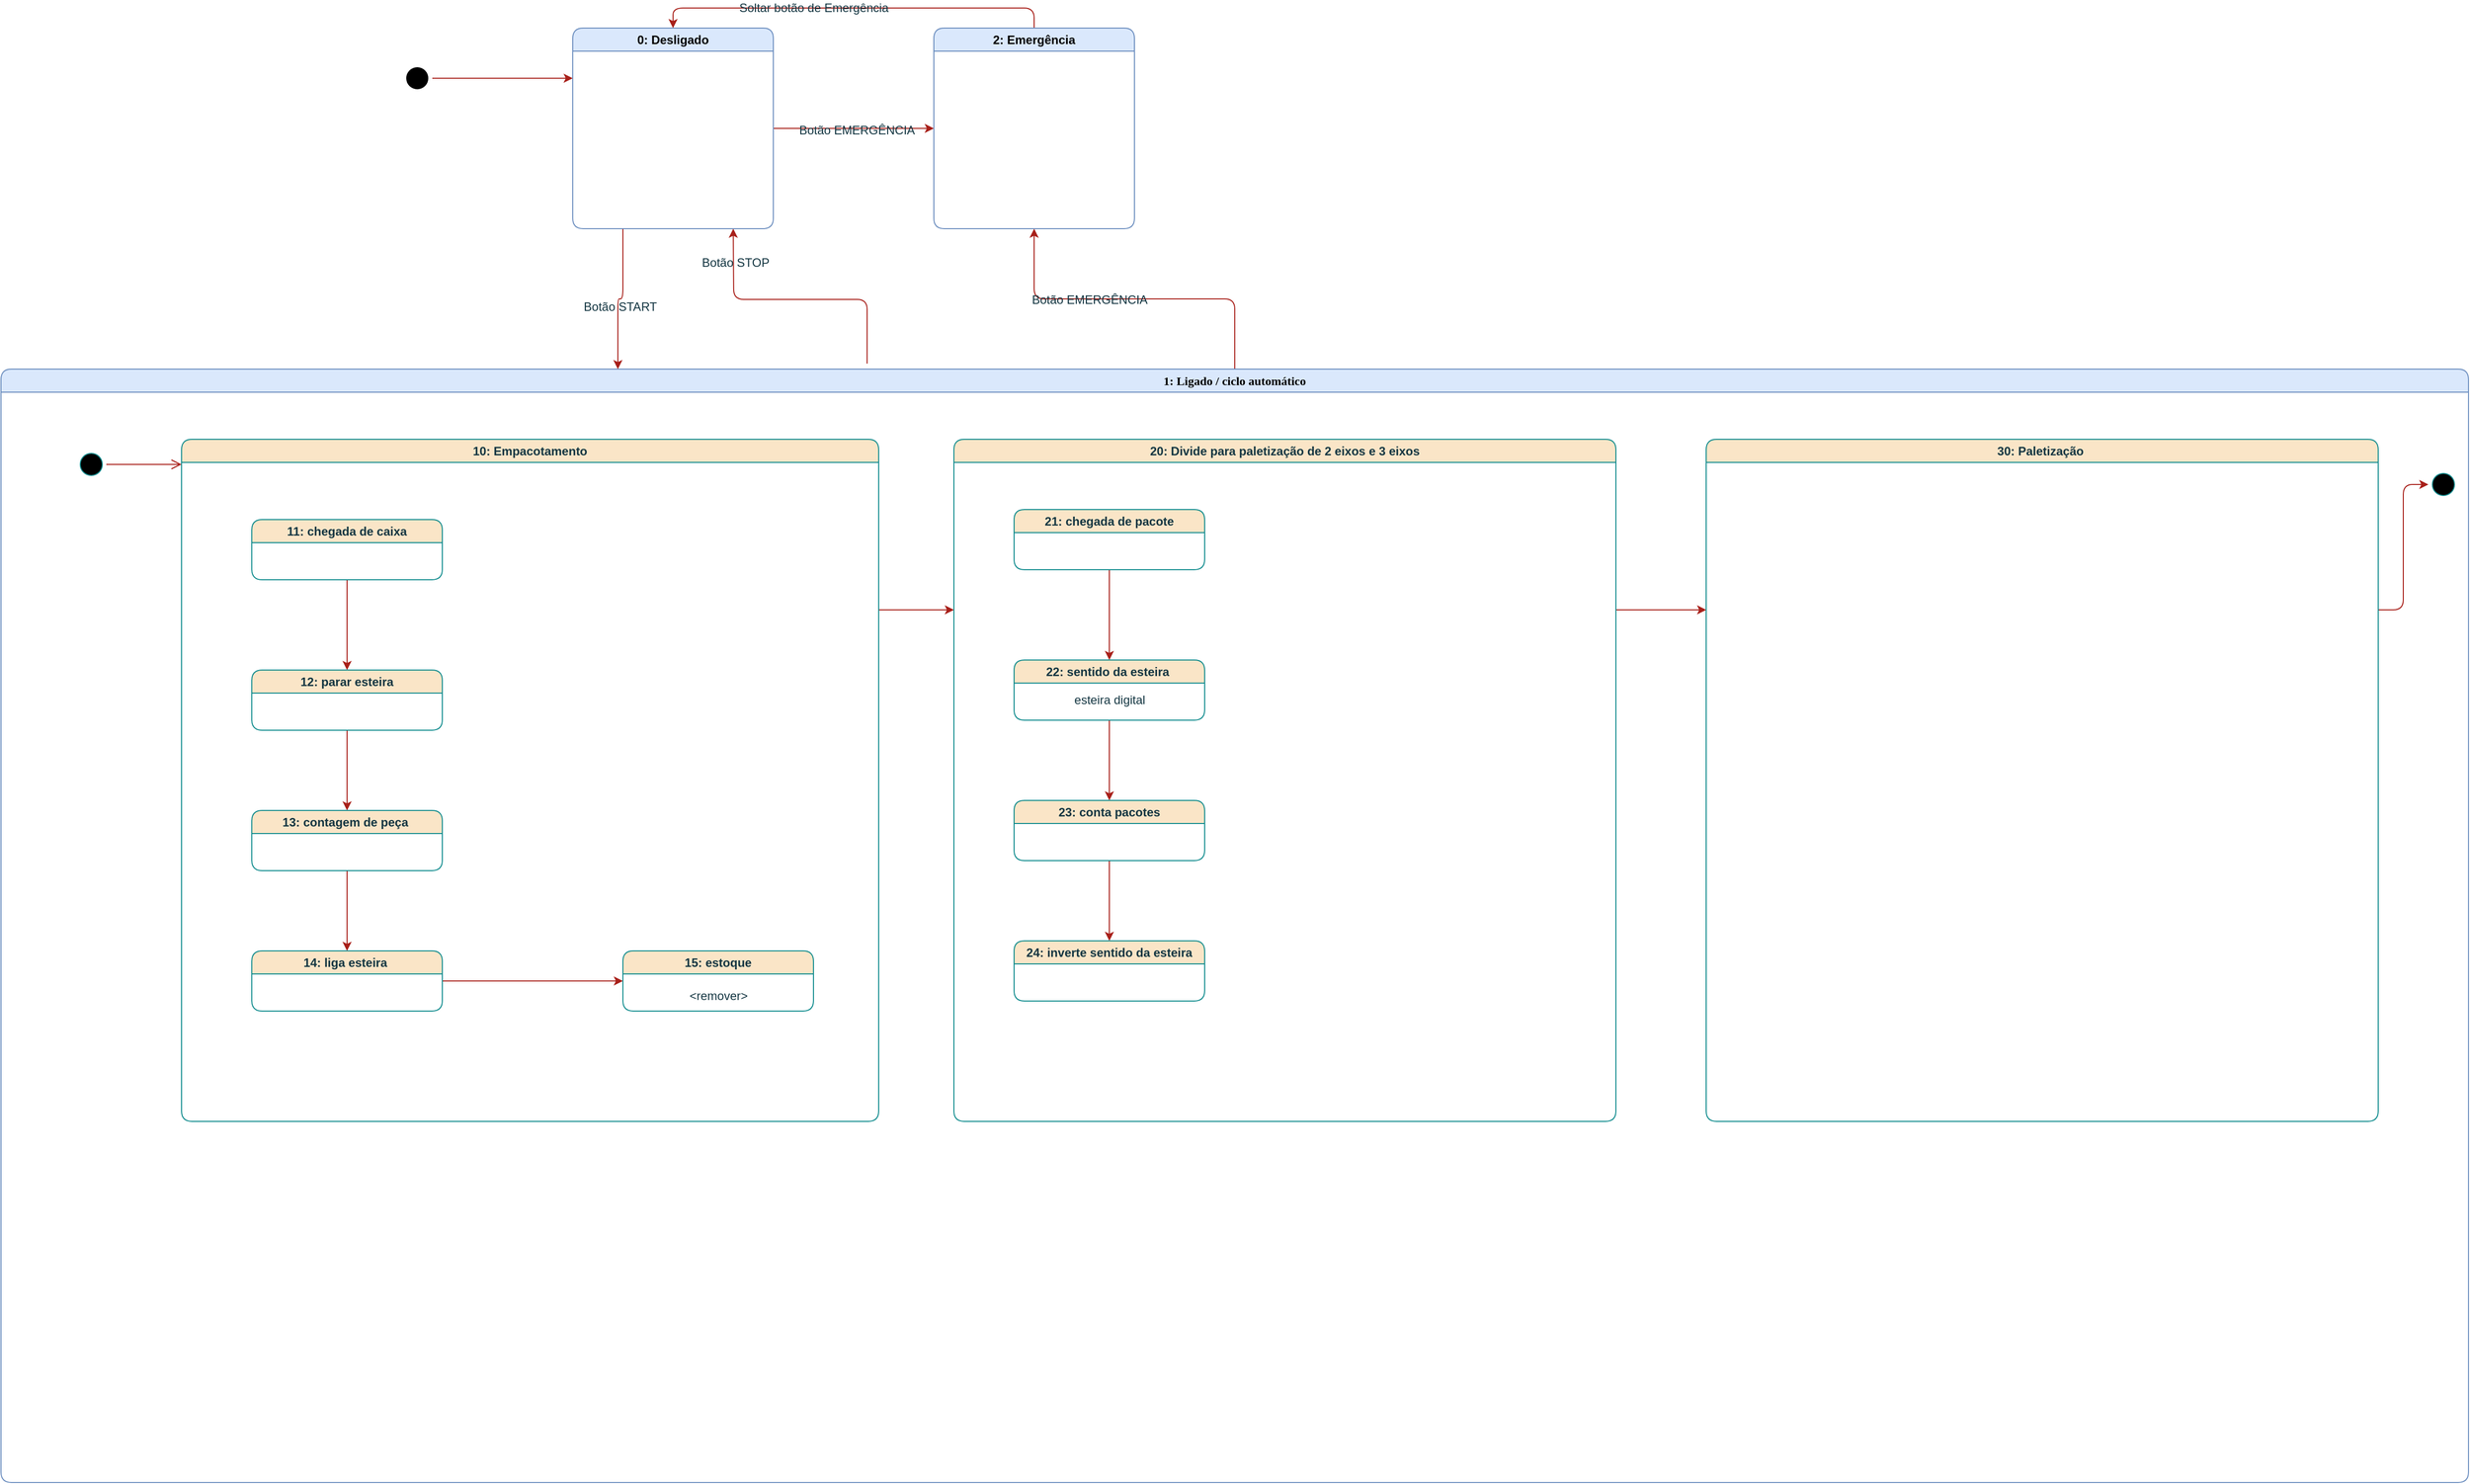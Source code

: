 <mxfile version="24.2.2" type="github">
  <diagram name="Page-1" id="58cdce13-f638-feb5-8d6f-7d28b1aa9fa0">
    <mxGraphModel dx="2567" dy="710" grid="1" gridSize="10" guides="1" tooltips="1" connect="1" arrows="1" fold="1" page="1" pageScale="1" pageWidth="1100" pageHeight="850" background="none" math="0" shadow="0">
      <root>
        <mxCell id="0" />
        <mxCell id="1" parent="0" />
        <mxCell id="qbF3YQsKagiAexJu4wax-7" style="edgeStyle=orthogonalEdgeStyle;rounded=1;orthogonalLoop=1;jettySize=auto;html=1;entryX=0;entryY=0.25;entryDx=0;entryDy=0;fontFamily=Helvetica;fontSize=12;fontColor=default;labelBackgroundColor=none;strokeColor=#A8201A;" parent="1" source="382b91b5511bd0f7-1" target="qbF3YQsKagiAexJu4wax-6" edge="1">
          <mxGeometry relative="1" as="geometry" />
        </mxCell>
        <mxCell id="382b91b5511bd0f7-1" value="" style="ellipse;html=1;shape=startState;fillColor=#000000;strokeColor=none;rounded=1;shadow=0;comic=0;labelBackgroundColor=none;fontFamily=Verdana;fontSize=12;fontColor=#ffffff;align=center;direction=south;" parent="1" vertex="1">
          <mxGeometry x="130" y="135" width="30" height="30" as="geometry" />
        </mxCell>
        <mxCell id="qbF3YQsKagiAexJu4wax-10" style="edgeStyle=orthogonalEdgeStyle;rounded=1;orthogonalLoop=1;jettySize=auto;html=1;entryX=0.5;entryY=1;entryDx=0;entryDy=0;fontFamily=Helvetica;fontSize=12;fontColor=default;exitX=0.351;exitY=-0.005;exitDx=0;exitDy=0;exitPerimeter=0;labelBackgroundColor=none;strokeColor=#A8201A;" parent="1" source="2a3bc250acf0617d-7" edge="1">
          <mxGeometry relative="1" as="geometry">
            <mxPoint x="645" y="380" as="sourcePoint" />
            <mxPoint x="460" y="300" as="targetPoint" />
          </mxGeometry>
        </mxCell>
        <mxCell id="qbF3YQsKagiAexJu4wax-12" value="Botão STOP" style="edgeLabel;html=1;align=center;verticalAlign=middle;resizable=0;points=[];strokeColor=#0F8B8D;fontFamily=Helvetica;fontSize=12;fontColor=#143642;fillColor=#FAE5C7;rounded=1;labelBackgroundColor=none;" parent="qbF3YQsKagiAexJu4wax-10" vertex="1" connectable="0">
          <mxGeometry x="0.745" y="-2" relative="1" as="geometry">
            <mxPoint as="offset" />
          </mxGeometry>
        </mxCell>
        <mxCell id="qbF3YQsKagiAexJu4wax-15" style="edgeStyle=orthogonalEdgeStyle;rounded=1;orthogonalLoop=1;jettySize=auto;html=1;entryX=0.5;entryY=1;entryDx=0;entryDy=0;fontFamily=Helvetica;fontSize=12;fontColor=default;labelBackgroundColor=none;strokeColor=#A8201A;" parent="1" source="2a3bc250acf0617d-7" target="qbF3YQsKagiAexJu4wax-8" edge="1">
          <mxGeometry relative="1" as="geometry" />
        </mxCell>
        <mxCell id="qbF3YQsKagiAexJu4wax-16" value="Botão EMERGÊNCIA" style="edgeLabel;html=1;align=center;verticalAlign=middle;resizable=0;points=[];strokeColor=#0F8B8D;fontFamily=Helvetica;fontSize=12;fontColor=#143642;fillColor=#FAE5C7;rounded=1;labelBackgroundColor=none;" parent="qbF3YQsKagiAexJu4wax-15" vertex="1" connectable="0">
          <mxGeometry x="0.264" y="1" relative="1" as="geometry">
            <mxPoint as="offset" />
          </mxGeometry>
        </mxCell>
        <mxCell id="2a3bc250acf0617d-7" value="1: Ligado / ciclo automático" style="swimlane;whiteSpace=wrap;html=1;rounded=1;shadow=0;comic=0;labelBackgroundColor=none;strokeWidth=1;fontFamily=Verdana;fontSize=12;align=center;fillColor=#dae8fc;strokeColor=#6c8ebf;" parent="1" vertex="1">
          <mxGeometry x="-270" y="440" width="2460" height="1110" as="geometry" />
        </mxCell>
        <mxCell id="3cde6dad864a17aa-9" style="edgeStyle=elbowEdgeStyle;html=1;labelBackgroundColor=none;endArrow=open;endSize=8;strokeColor=#A8201A;fontFamily=Verdana;fontSize=12;align=left;fontColor=default;" parent="2a3bc250acf0617d-7" source="2a3bc250acf0617d-3" edge="1">
          <mxGeometry relative="1" as="geometry">
            <mxPoint x="180" y="95" as="targetPoint" />
          </mxGeometry>
        </mxCell>
        <mxCell id="2a3bc250acf0617d-3" value="" style="ellipse;html=1;shape=startState;fillColor=#000000;strokeColor=#0F8B8D;rounded=1;shadow=0;comic=0;labelBackgroundColor=none;fontFamily=Verdana;fontSize=12;fontColor=#143642;align=center;direction=south;" parent="2a3bc250acf0617d-7" vertex="1">
          <mxGeometry x="75" y="80" width="30" height="30" as="geometry" />
        </mxCell>
        <mxCell id="qbF3YQsKagiAexJu4wax-24" style="edgeStyle=orthogonalEdgeStyle;rounded=1;orthogonalLoop=1;jettySize=auto;html=1;exitX=1;exitY=0.25;exitDx=0;exitDy=0;entryX=0;entryY=0.25;entryDx=0;entryDy=0;fontFamily=Helvetica;fontSize=12;fontColor=default;labelBackgroundColor=none;strokeColor=#A8201A;" parent="2a3bc250acf0617d-7" source="qbF3YQsKagiAexJu4wax-21" target="qbF3YQsKagiAexJu4wax-22" edge="1">
          <mxGeometry relative="1" as="geometry" />
        </mxCell>
        <mxCell id="qbF3YQsKagiAexJu4wax-21" value="10: Empacotamento" style="swimlane;whiteSpace=wrap;html=1;strokeColor=#0F8B8D;align=center;verticalAlign=middle;fontFamily=Helvetica;fontSize=12;fontColor=#143642;fillColor=#FAE5C7;rounded=1;labelBackgroundColor=none;" parent="2a3bc250acf0617d-7" vertex="1">
          <mxGeometry x="180" y="70" width="695" height="680" as="geometry" />
        </mxCell>
        <mxCell id="qbF3YQsKagiAexJu4wax-40" style="edgeStyle=orthogonalEdgeStyle;rounded=1;orthogonalLoop=1;jettySize=auto;html=1;exitX=0.5;exitY=1;exitDx=0;exitDy=0;entryX=0.5;entryY=0;entryDx=0;entryDy=0;fontFamily=Helvetica;fontSize=12;fontColor=default;labelBackgroundColor=none;strokeColor=#A8201A;" parent="qbF3YQsKagiAexJu4wax-21" source="qbF3YQsKagiAexJu4wax-28" target="qbF3YQsKagiAexJu4wax-29" edge="1">
          <mxGeometry relative="1" as="geometry" />
        </mxCell>
        <mxCell id="qbF3YQsKagiAexJu4wax-28" value="11: chegada de caixa" style="swimlane;whiteSpace=wrap;html=1;strokeColor=#0F8B8D;align=center;verticalAlign=middle;fontFamily=Helvetica;fontSize=12;fontColor=#143642;fillColor=#FAE5C7;rounded=1;labelBackgroundColor=none;" parent="qbF3YQsKagiAexJu4wax-21" vertex="1">
          <mxGeometry x="70" y="80" width="190" height="60" as="geometry" />
        </mxCell>
        <mxCell id="qbF3YQsKagiAexJu4wax-41" style="edgeStyle=orthogonalEdgeStyle;rounded=1;orthogonalLoop=1;jettySize=auto;html=1;exitX=0.5;exitY=1;exitDx=0;exitDy=0;entryX=0.5;entryY=0;entryDx=0;entryDy=0;fontFamily=Helvetica;fontSize=12;fontColor=default;labelBackgroundColor=none;strokeColor=#A8201A;" parent="qbF3YQsKagiAexJu4wax-21" source="qbF3YQsKagiAexJu4wax-29" target="qbF3YQsKagiAexJu4wax-30" edge="1">
          <mxGeometry relative="1" as="geometry" />
        </mxCell>
        <mxCell id="qbF3YQsKagiAexJu4wax-29" value="12: parar esteira" style="swimlane;whiteSpace=wrap;html=1;strokeColor=#0F8B8D;align=center;verticalAlign=middle;fontFamily=Helvetica;fontSize=12;fontColor=#143642;fillColor=#FAE5C7;rounded=1;labelBackgroundColor=none;" parent="qbF3YQsKagiAexJu4wax-21" vertex="1">
          <mxGeometry x="70" y="230" width="190" height="60" as="geometry" />
        </mxCell>
        <mxCell id="qbF3YQsKagiAexJu4wax-42" style="edgeStyle=orthogonalEdgeStyle;rounded=1;orthogonalLoop=1;jettySize=auto;html=1;exitX=0.5;exitY=1;exitDx=0;exitDy=0;entryX=0.5;entryY=0;entryDx=0;entryDy=0;fontFamily=Helvetica;fontSize=12;fontColor=default;labelBackgroundColor=none;strokeColor=#A8201A;" parent="qbF3YQsKagiAexJu4wax-21" source="qbF3YQsKagiAexJu4wax-30" target="qbF3YQsKagiAexJu4wax-31" edge="1">
          <mxGeometry relative="1" as="geometry" />
        </mxCell>
        <mxCell id="qbF3YQsKagiAexJu4wax-30" value="13: contagem de peça&amp;nbsp;" style="swimlane;whiteSpace=wrap;html=1;strokeColor=#0F8B8D;align=center;verticalAlign=middle;fontFamily=Helvetica;fontSize=12;fontColor=#143642;fillColor=#FAE5C7;rounded=1;labelBackgroundColor=none;" parent="qbF3YQsKagiAexJu4wax-21" vertex="1">
          <mxGeometry x="70" y="370" width="190" height="60" as="geometry">
            <mxRectangle x="70" y="370" width="160" height="30" as="alternateBounds" />
          </mxGeometry>
        </mxCell>
        <mxCell id="qbF3YQsKagiAexJu4wax-43" style="edgeStyle=orthogonalEdgeStyle;rounded=1;orthogonalLoop=1;jettySize=auto;html=1;exitX=1;exitY=0.5;exitDx=0;exitDy=0;entryX=0;entryY=0.5;entryDx=0;entryDy=0;fontFamily=Helvetica;fontSize=12;fontColor=default;labelBackgroundColor=none;strokeColor=#A8201A;" parent="qbF3YQsKagiAexJu4wax-21" source="qbF3YQsKagiAexJu4wax-31" target="qbF3YQsKagiAexJu4wax-38" edge="1">
          <mxGeometry relative="1" as="geometry" />
        </mxCell>
        <mxCell id="qbF3YQsKagiAexJu4wax-31" value="14: liga esteira&amp;nbsp;" style="swimlane;whiteSpace=wrap;html=1;strokeColor=#0F8B8D;align=center;verticalAlign=middle;fontFamily=Helvetica;fontSize=12;fontColor=#143642;fillColor=#FAE5C7;rounded=1;labelBackgroundColor=none;" parent="qbF3YQsKagiAexJu4wax-21" vertex="1">
          <mxGeometry x="70" y="510" width="190" height="60" as="geometry">
            <mxRectangle x="70" y="370" width="160" height="30" as="alternateBounds" />
          </mxGeometry>
        </mxCell>
        <mxCell id="qbF3YQsKagiAexJu4wax-38" value="15: estoque" style="swimlane;whiteSpace=wrap;html=1;strokeColor=#0F8B8D;align=center;verticalAlign=middle;fontFamily=Helvetica;fontSize=12;fontColor=#143642;fillColor=#FAE5C7;rounded=1;labelBackgroundColor=none;" parent="qbF3YQsKagiAexJu4wax-21" vertex="1">
          <mxGeometry x="440" y="510" width="190" height="60" as="geometry">
            <mxRectangle x="70" y="370" width="160" height="30" as="alternateBounds" />
          </mxGeometry>
        </mxCell>
        <mxCell id="qbF3YQsKagiAexJu4wax-39" value="&amp;lt;remover&amp;gt;" style="text;html=1;align=center;verticalAlign=middle;resizable=0;points=[];autosize=1;strokeColor=none;fillColor=none;fontFamily=Helvetica;fontSize=12;fontColor=#143642;rounded=1;labelBackgroundColor=none;" parent="qbF3YQsKagiAexJu4wax-38" vertex="1">
          <mxGeometry x="55" y="30" width="80" height="30" as="geometry" />
        </mxCell>
        <mxCell id="qbF3YQsKagiAexJu4wax-25" style="edgeStyle=orthogonalEdgeStyle;rounded=1;orthogonalLoop=1;jettySize=auto;html=1;exitX=1;exitY=0.25;exitDx=0;exitDy=0;entryX=0;entryY=0.25;entryDx=0;entryDy=0;fontFamily=Helvetica;fontSize=12;fontColor=default;labelBackgroundColor=none;strokeColor=#A8201A;" parent="2a3bc250acf0617d-7" source="qbF3YQsKagiAexJu4wax-22" target="qbF3YQsKagiAexJu4wax-23" edge="1">
          <mxGeometry relative="1" as="geometry" />
        </mxCell>
        <mxCell id="qbF3YQsKagiAexJu4wax-22" value="20: Divide para paletização de 2 eixos e 3 eixos" style="swimlane;whiteSpace=wrap;html=1;strokeColor=#0F8B8D;align=center;verticalAlign=middle;fontFamily=Helvetica;fontSize=12;fontColor=#143642;fillColor=#FAE5C7;rounded=1;labelBackgroundColor=none;" parent="2a3bc250acf0617d-7" vertex="1">
          <mxGeometry x="950" y="70" width="660" height="680" as="geometry" />
        </mxCell>
        <mxCell id="qbF3YQsKagiAexJu4wax-53" style="edgeStyle=orthogonalEdgeStyle;rounded=1;orthogonalLoop=1;jettySize=auto;html=1;exitX=0.5;exitY=1;exitDx=0;exitDy=0;entryX=0.5;entryY=0;entryDx=0;entryDy=0;fontFamily=Helvetica;fontSize=12;fontColor=default;labelBackgroundColor=none;strokeColor=#A8201A;" parent="qbF3YQsKagiAexJu4wax-22" source="qbF3YQsKagiAexJu4wax-54" target="qbF3YQsKagiAexJu4wax-56" edge="1">
          <mxGeometry relative="1" as="geometry" />
        </mxCell>
        <mxCell id="qbF3YQsKagiAexJu4wax-54" value="21: chegada de pacote" style="swimlane;whiteSpace=wrap;html=1;strokeColor=#0F8B8D;align=center;verticalAlign=middle;fontFamily=Helvetica;fontSize=12;fontColor=#143642;fillColor=#FAE5C7;rounded=1;labelBackgroundColor=none;" parent="qbF3YQsKagiAexJu4wax-22" vertex="1">
          <mxGeometry x="60" y="70" width="190" height="60" as="geometry" />
        </mxCell>
        <mxCell id="qbF3YQsKagiAexJu4wax-55" style="edgeStyle=orthogonalEdgeStyle;rounded=1;orthogonalLoop=1;jettySize=auto;html=1;exitX=0.5;exitY=1;exitDx=0;exitDy=0;entryX=0.5;entryY=0;entryDx=0;entryDy=0;fontFamily=Helvetica;fontSize=12;fontColor=default;labelBackgroundColor=none;strokeColor=#A8201A;" parent="qbF3YQsKagiAexJu4wax-22" source="qbF3YQsKagiAexJu4wax-56" target="qbF3YQsKagiAexJu4wax-58" edge="1">
          <mxGeometry relative="1" as="geometry" />
        </mxCell>
        <mxCell id="qbF3YQsKagiAexJu4wax-56" value="22: sentido da esteira&amp;nbsp;" style="swimlane;whiteSpace=wrap;html=1;strokeColor=#0F8B8D;align=center;verticalAlign=middle;fontFamily=Helvetica;fontSize=12;fontColor=#143642;fillColor=#FAE5C7;rounded=1;labelBackgroundColor=none;" parent="qbF3YQsKagiAexJu4wax-22" vertex="1">
          <mxGeometry x="60" y="220" width="190" height="60" as="geometry" />
        </mxCell>
        <mxCell id="qbF3YQsKagiAexJu4wax-63" value="esteira digital" style="text;html=1;align=center;verticalAlign=middle;resizable=0;points=[];autosize=1;strokeColor=none;fillColor=none;fontFamily=Helvetica;fontSize=12;fontColor=#143642;rounded=1;labelBackgroundColor=none;" parent="qbF3YQsKagiAexJu4wax-56" vertex="1">
          <mxGeometry x="50" y="25" width="90" height="30" as="geometry" />
        </mxCell>
        <mxCell id="qbF3YQsKagiAexJu4wax-57" style="edgeStyle=orthogonalEdgeStyle;rounded=1;orthogonalLoop=1;jettySize=auto;html=1;exitX=0.5;exitY=1;exitDx=0;exitDy=0;entryX=0.5;entryY=0;entryDx=0;entryDy=0;fontFamily=Helvetica;fontSize=12;fontColor=default;labelBackgroundColor=none;strokeColor=#A8201A;" parent="qbF3YQsKagiAexJu4wax-22" source="qbF3YQsKagiAexJu4wax-58" target="qbF3YQsKagiAexJu4wax-60" edge="1">
          <mxGeometry relative="1" as="geometry" />
        </mxCell>
        <mxCell id="qbF3YQsKagiAexJu4wax-58" value="23: conta pacotes" style="swimlane;whiteSpace=wrap;html=1;strokeColor=#0F8B8D;align=center;verticalAlign=middle;fontFamily=Helvetica;fontSize=12;fontColor=#143642;fillColor=#FAE5C7;rounded=1;labelBackgroundColor=none;" parent="qbF3YQsKagiAexJu4wax-22" vertex="1">
          <mxGeometry x="60" y="360" width="190" height="60" as="geometry">
            <mxRectangle x="70" y="370" width="160" height="30" as="alternateBounds" />
          </mxGeometry>
        </mxCell>
        <mxCell id="qbF3YQsKagiAexJu4wax-60" value="24: inverte sentido da esteira" style="swimlane;whiteSpace=wrap;html=1;strokeColor=#0F8B8D;align=center;verticalAlign=middle;fontFamily=Helvetica;fontSize=12;fontColor=#143642;fillColor=#FAE5C7;rounded=1;labelBackgroundColor=none;" parent="qbF3YQsKagiAexJu4wax-22" vertex="1">
          <mxGeometry x="60" y="500" width="190" height="60" as="geometry">
            <mxRectangle x="70" y="370" width="160" height="30" as="alternateBounds" />
          </mxGeometry>
        </mxCell>
        <mxCell id="qbF3YQsKagiAexJu4wax-27" style="edgeStyle=orthogonalEdgeStyle;rounded=1;orthogonalLoop=1;jettySize=auto;html=1;exitX=1;exitY=0.25;exitDx=0;exitDy=0;entryX=0.5;entryY=1;entryDx=0;entryDy=0;fontFamily=Helvetica;fontSize=12;fontColor=default;labelBackgroundColor=none;strokeColor=#A8201A;" parent="2a3bc250acf0617d-7" source="qbF3YQsKagiAexJu4wax-23" target="qbF3YQsKagiAexJu4wax-26" edge="1">
          <mxGeometry relative="1" as="geometry" />
        </mxCell>
        <mxCell id="qbF3YQsKagiAexJu4wax-23" value="30: Paletização&amp;nbsp;" style="swimlane;whiteSpace=wrap;html=1;strokeColor=#0F8B8D;align=center;verticalAlign=middle;fontFamily=Helvetica;fontSize=12;fontColor=#143642;fillColor=#FAE5C7;rounded=1;labelBackgroundColor=none;" parent="2a3bc250acf0617d-7" vertex="1">
          <mxGeometry x="1700" y="70" width="670" height="680" as="geometry" />
        </mxCell>
        <mxCell id="qbF3YQsKagiAexJu4wax-26" value="" style="ellipse;html=1;shape=startState;fillColor=#000000;strokeColor=#0F8B8D;rounded=1;shadow=0;comic=0;labelBackgroundColor=none;fontFamily=Verdana;fontSize=12;fontColor=#143642;align=center;direction=south;" parent="2a3bc250acf0617d-7" vertex="1">
          <mxGeometry x="2420" y="100" width="30" height="30" as="geometry" />
        </mxCell>
        <mxCell id="qbF3YQsKagiAexJu4wax-9" style="edgeStyle=orthogonalEdgeStyle;rounded=1;orthogonalLoop=1;jettySize=auto;html=1;exitX=0.25;exitY=1;exitDx=0;exitDy=0;entryX=0.25;entryY=0;entryDx=0;entryDy=0;fontFamily=Helvetica;fontSize=12;fontColor=default;labelBackgroundColor=none;strokeColor=#A8201A;" parent="1" source="qbF3YQsKagiAexJu4wax-6" target="2a3bc250acf0617d-7" edge="1">
          <mxGeometry relative="1" as="geometry" />
        </mxCell>
        <mxCell id="qbF3YQsKagiAexJu4wax-11" value="Botão START" style="edgeLabel;html=1;align=center;verticalAlign=middle;resizable=0;points=[];strokeColor=#0F8B8D;fontFamily=Helvetica;fontSize=12;fontColor=#143642;fillColor=#FAE5C7;rounded=1;labelBackgroundColor=none;" parent="qbF3YQsKagiAexJu4wax-9" vertex="1" connectable="0">
          <mxGeometry x="0.135" y="2" relative="1" as="geometry">
            <mxPoint as="offset" />
          </mxGeometry>
        </mxCell>
        <mxCell id="qbF3YQsKagiAexJu4wax-13" style="edgeStyle=orthogonalEdgeStyle;rounded=1;orthogonalLoop=1;jettySize=auto;html=1;entryX=0;entryY=0.5;entryDx=0;entryDy=0;fontFamily=Helvetica;fontSize=12;fontColor=default;labelBackgroundColor=none;strokeColor=#A8201A;" parent="1" source="qbF3YQsKagiAexJu4wax-6" target="qbF3YQsKagiAexJu4wax-8" edge="1">
          <mxGeometry relative="1" as="geometry" />
        </mxCell>
        <mxCell id="qbF3YQsKagiAexJu4wax-14" value="Botão EMERGÊNCIA" style="edgeLabel;html=1;align=center;verticalAlign=middle;resizable=0;points=[];strokeColor=#0F8B8D;fontFamily=Helvetica;fontSize=12;fontColor=#143642;fillColor=#FAE5C7;rounded=1;labelBackgroundColor=none;" parent="qbF3YQsKagiAexJu4wax-13" vertex="1" connectable="0">
          <mxGeometry x="0.029" y="-2" relative="1" as="geometry">
            <mxPoint as="offset" />
          </mxGeometry>
        </mxCell>
        <mxCell id="qbF3YQsKagiAexJu4wax-6" value="0: Desligado" style="swimlane;whiteSpace=wrap;html=1;strokeColor=#6c8ebf;align=center;verticalAlign=middle;fontFamily=Helvetica;fontSize=12;fillColor=#dae8fc;rounded=1;labelBackgroundColor=none;swimlaneLine=1;" parent="1" vertex="1">
          <mxGeometry x="300" y="100" width="200" height="200" as="geometry" />
        </mxCell>
        <mxCell id="qbF3YQsKagiAexJu4wax-19" style="edgeStyle=orthogonalEdgeStyle;rounded=1;orthogonalLoop=1;jettySize=auto;html=1;exitX=0.5;exitY=0;exitDx=0;exitDy=0;entryX=0.5;entryY=0;entryDx=0;entryDy=0;fontFamily=Helvetica;fontSize=12;fontColor=default;labelBackgroundColor=none;strokeColor=#A8201A;" parent="1" source="qbF3YQsKagiAexJu4wax-8" target="qbF3YQsKagiAexJu4wax-6" edge="1">
          <mxGeometry relative="1" as="geometry" />
        </mxCell>
        <mxCell id="qbF3YQsKagiAexJu4wax-20" value="Soltar botão de Emergência" style="edgeLabel;html=1;align=center;verticalAlign=middle;resizable=0;points=[];strokeColor=#0F8B8D;fontFamily=Helvetica;fontSize=12;fontColor=#143642;fillColor=#FAE5C7;rounded=1;labelBackgroundColor=none;" parent="qbF3YQsKagiAexJu4wax-19" vertex="1" connectable="0">
          <mxGeometry x="0.203" relative="1" as="geometry">
            <mxPoint as="offset" />
          </mxGeometry>
        </mxCell>
        <mxCell id="qbF3YQsKagiAexJu4wax-8" value="2: Emergência" style="swimlane;whiteSpace=wrap;html=1;strokeColor=#6c8ebf;align=center;verticalAlign=middle;fontFamily=Helvetica;fontSize=12;fillColor=#dae8fc;rounded=1;labelBackgroundColor=none;" parent="1" vertex="1">
          <mxGeometry x="660" y="100" width="200" height="200" as="geometry" />
        </mxCell>
      </root>
    </mxGraphModel>
  </diagram>
</mxfile>
